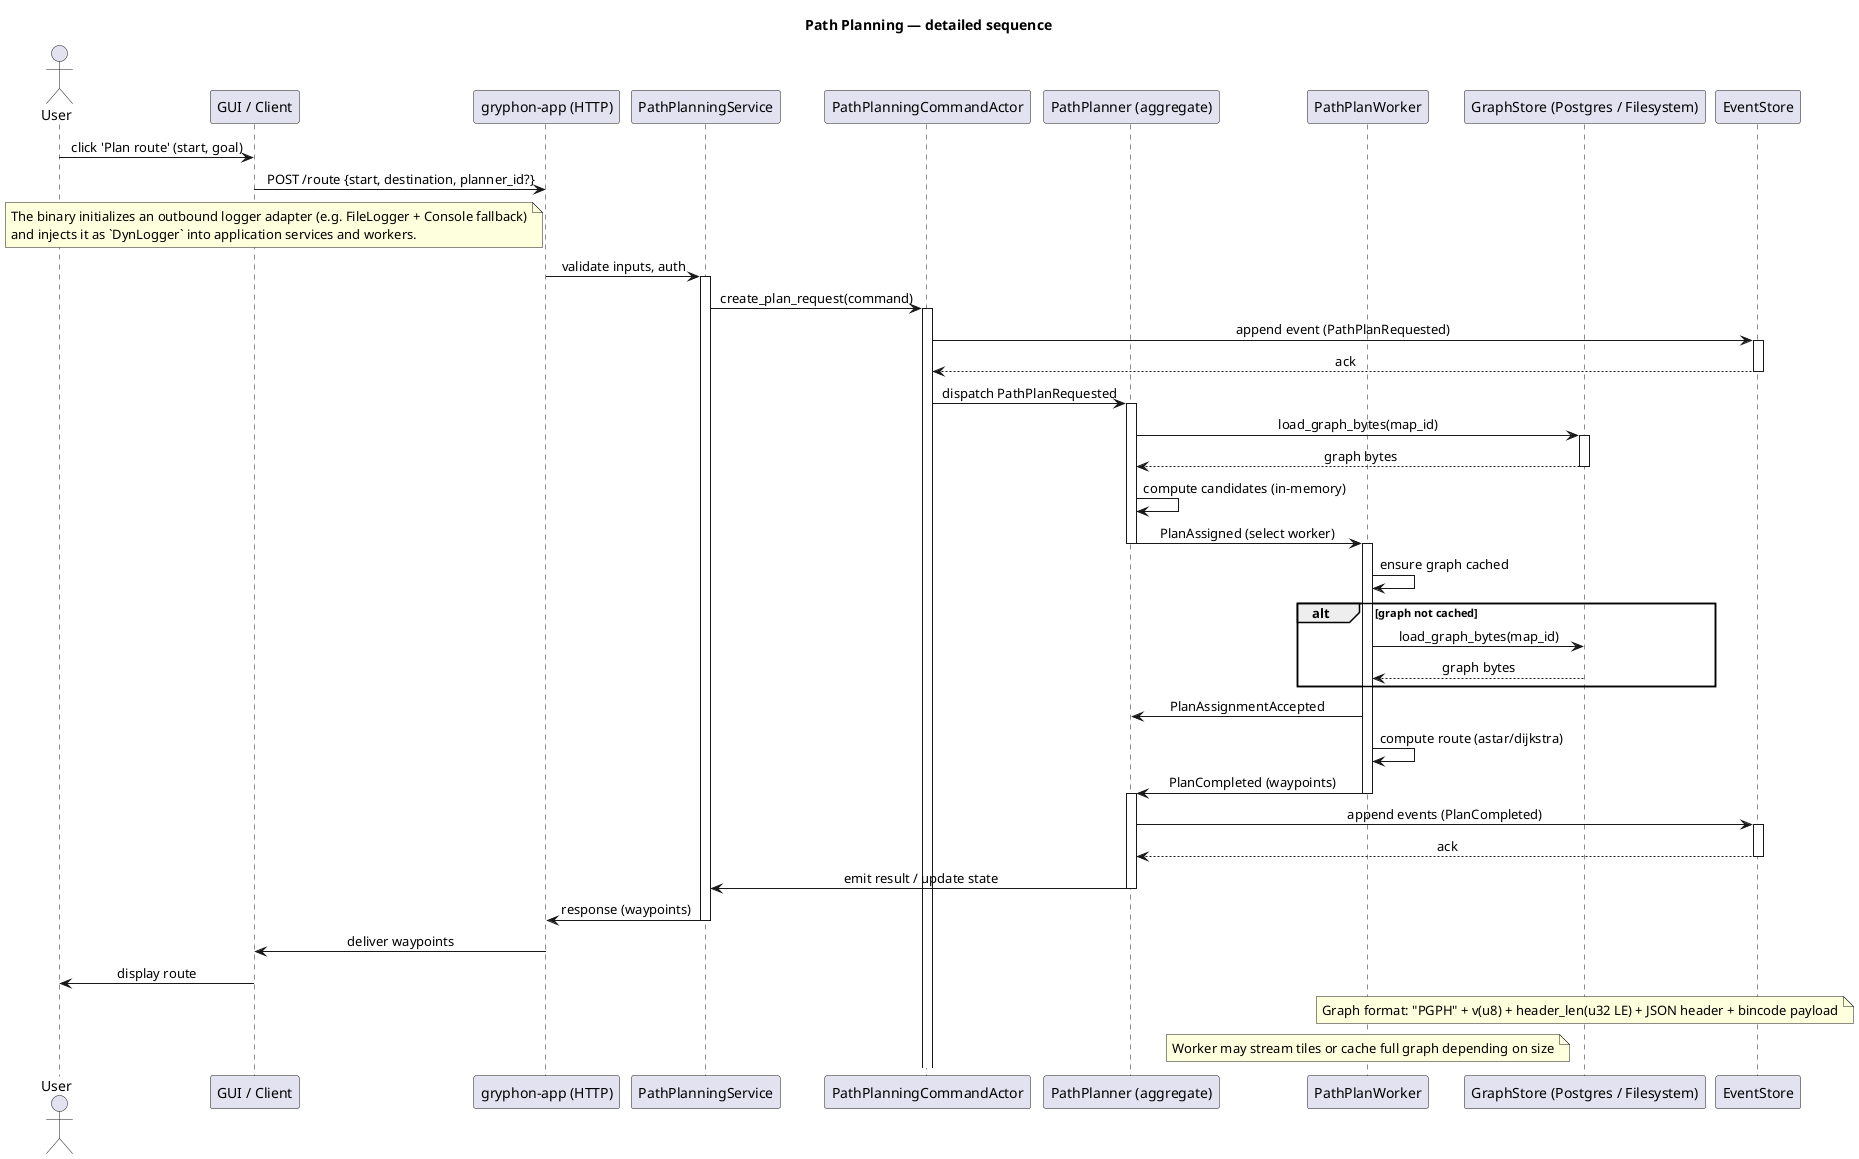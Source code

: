 @startuml
title Path Planning — detailed sequence
skinparam sequenceMessageAlign center
actor User
participant GUI as "GUI / Client"
participant API as "gryphon-app (HTTP)"
participant Service as "PathPlanningService"
participant CommandActor as "PathPlanningCommandActor"
participant Planner as "PathPlanner (aggregate)"
participant Worker as "PathPlanWorker"
participant GraphStore as "GraphStore (Postgres / Filesystem)"
participant EventStore as "EventStore"

User -> GUI: click 'Plan route' (start, goal)
GUI -> API: POST /route {start, destination, planner_id?}
note left of API
  The binary initializes an outbound logger adapter (e.g. FileLogger + Console fallback)
  and injects it as `DynLogger` into application services and workers.
end note
API -> Service: validate inputs, auth
activate Service
Service -> CommandActor: create_plan_request(command)
activate CommandActor
CommandActor -> EventStore: append event (PathPlanRequested)
activate EventStore
EventStore --> CommandActor: ack
deactivate EventStore

CommandActor -> Planner: dispatch PathPlanRequested
activate Planner
Planner -> GraphStore: load_graph_bytes(map_id)
activate GraphStore
GraphStore --> Planner: graph bytes
deactivate GraphStore
Planner -> Planner: compute candidates (in-memory)
Planner -> Worker: PlanAssigned (select worker)
deactivate Planner

activate Worker
Worker -> Worker: ensure graph cached
alt graph not cached
  Worker -> GraphStore: load_graph_bytes(map_id)
  GraphStore --> Worker: graph bytes
end
Worker -> Planner: PlanAssignmentAccepted
Worker -> Worker: compute route (astar/dijkstra)
Worker -> Planner: PlanCompleted (waypoints)
deactivate Worker

activate Planner
Planner -> EventStore: append events (PlanCompleted)
activate EventStore
EventStore --> Planner: ack
deactivate EventStore
Planner -> Service: emit result / update state
deactivate Planner

Service -> API: response (waypoints)
deactivate Service
API -> GUI: deliver waypoints
GUI -> User: display route

note over GraphStore: Graph format: "PGPH" + v(u8) + header_len(u32 LE) + JSON header + bincode payload
note over Worker: Worker may stream tiles or cache full graph depending on size

@enduml

